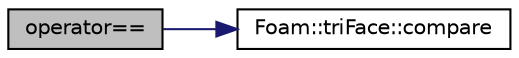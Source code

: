 digraph "operator=="
{
  bgcolor="transparent";
  edge [fontname="Helvetica",fontsize="10",labelfontname="Helvetica",labelfontsize="10"];
  node [fontname="Helvetica",fontsize="10",shape=record];
  rankdir="LR";
  Node126064 [label="operator==",height=0.2,width=0.4,color="black", fillcolor="grey75", style="filled", fontcolor="black"];
  Node126064 -> Node126065 [color="midnightblue",fontsize="10",style="solid",fontname="Helvetica"];
  Node126065 [label="Foam::triFace::compare",height=0.2,width=0.4,color="black",URL="$a28385.html#a1fdd7cdfc3218dc24b4a844dc1692e90",tooltip="Compare triFaces. "];
}
